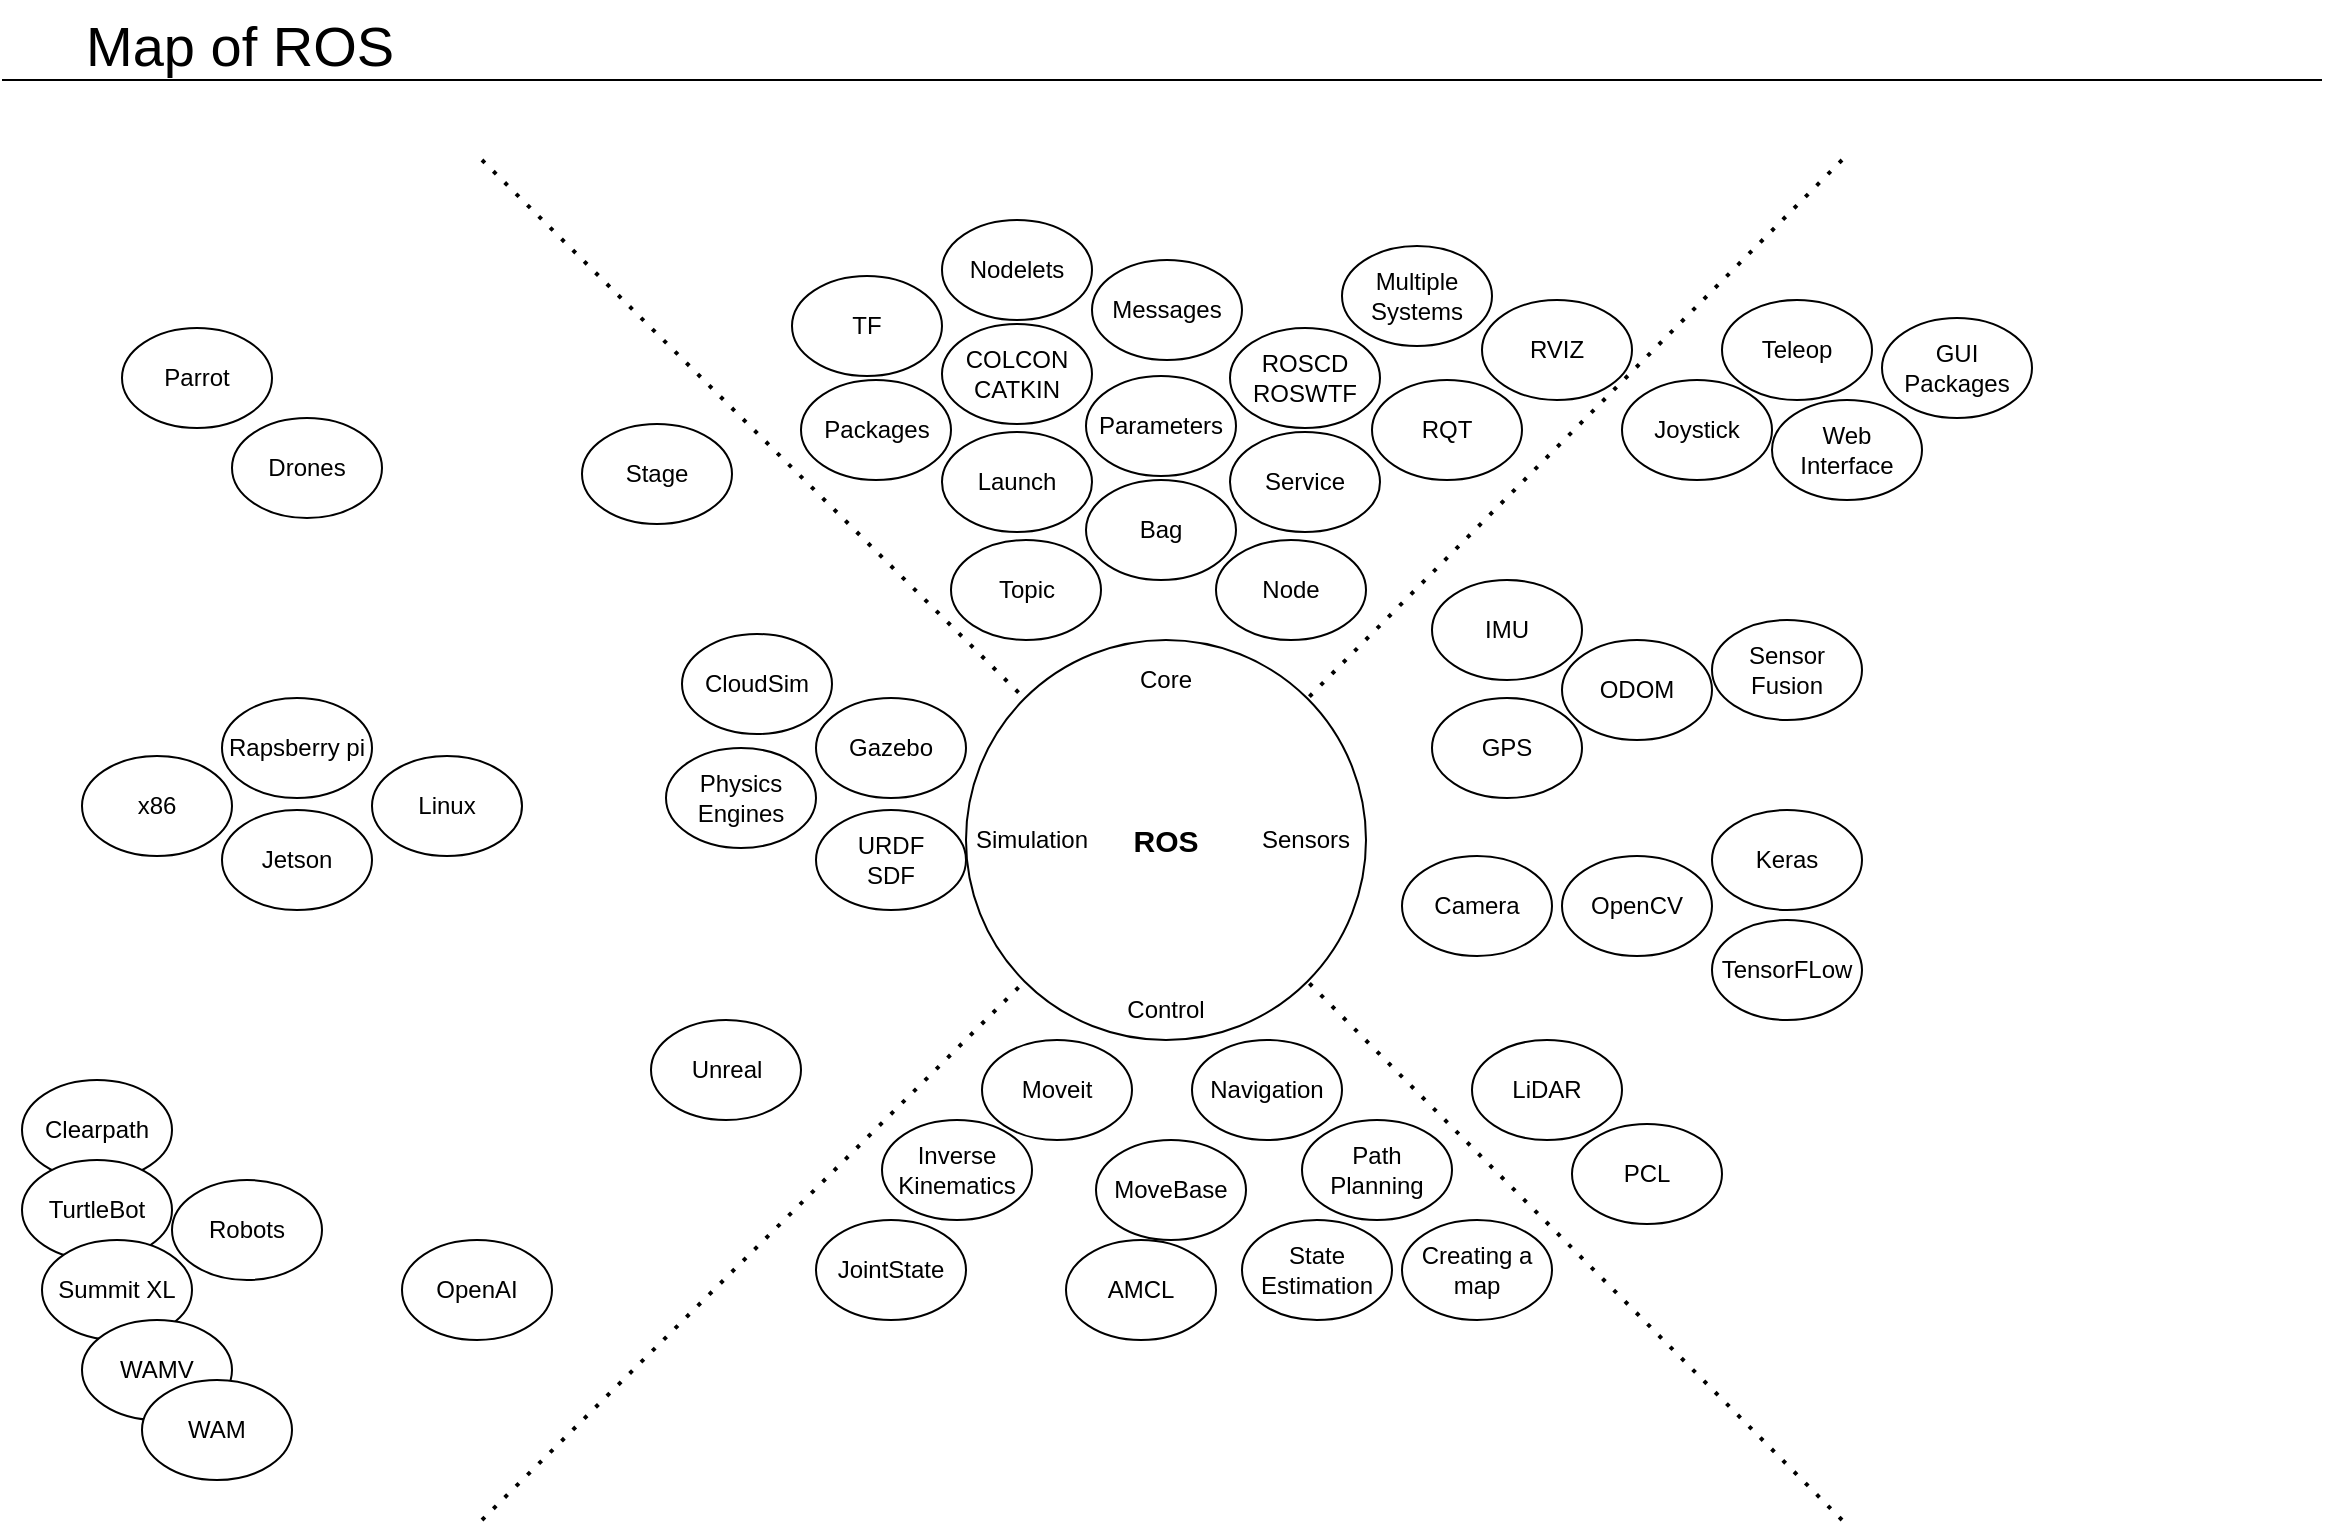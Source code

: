 <mxfile version="17.2.4" type="github">
  <diagram id="mYQ9v2PQexZrmUGCqody" name="Page-1">
    <mxGraphModel dx="808" dy="817" grid="1" gridSize="10" guides="1" tooltips="1" connect="1" arrows="1" fold="1" page="1" pageScale="1" pageWidth="1169" pageHeight="827" math="0" shadow="0">
      <root>
        <mxCell id="0" />
        <mxCell id="1" parent="0" />
        <mxCell id="TxHa8NDeIoHJXVEvTn0Z-2" value="" style="endArrow=none;html=1;rounded=0;" parent="1" edge="1">
          <mxGeometry width="50" height="50" relative="1" as="geometry">
            <mxPoint y="80" as="sourcePoint" />
            <mxPoint x="1160" y="80" as="targetPoint" />
          </mxGeometry>
        </mxCell>
        <mxCell id="TxHa8NDeIoHJXVEvTn0Z-3" value="Map of ROS" style="text;html=1;strokeColor=none;fillColor=none;align=left;verticalAlign=top;whiteSpace=wrap;rounded=0;fontSize=28;" parent="1" vertex="1">
          <mxGeometry x="40" y="40" width="400" height="30" as="geometry" />
        </mxCell>
        <mxCell id="MWNjnfaUYYlCfx7c9M3N-1" value="&lt;b&gt;&lt;font style=&quot;font-size: 15px&quot;&gt;ROS&lt;/font&gt;&lt;/b&gt;" style="ellipse;whiteSpace=wrap;html=1;aspect=fixed;" parent="1" vertex="1">
          <mxGeometry x="482" y="360" width="200" height="200" as="geometry" />
        </mxCell>
        <mxCell id="MWNjnfaUYYlCfx7c9M3N-2" value="" style="endArrow=none;dashed=1;html=1;dashPattern=1 3;strokeWidth=2;rounded=0;entryX=0;entryY=0;entryDx=0;entryDy=0;" parent="1" target="MWNjnfaUYYlCfx7c9M3N-1" edge="1">
          <mxGeometry width="50" height="50" relative="1" as="geometry">
            <mxPoint x="240" y="120" as="sourcePoint" />
            <mxPoint x="560" y="460" as="targetPoint" />
          </mxGeometry>
        </mxCell>
        <mxCell id="MWNjnfaUYYlCfx7c9M3N-3" value="" style="endArrow=none;dashed=1;html=1;dashPattern=1 3;strokeWidth=2;rounded=0;entryX=1;entryY=0;entryDx=0;entryDy=0;" parent="1" target="MWNjnfaUYYlCfx7c9M3N-1" edge="1">
          <mxGeometry width="50" height="50" relative="1" as="geometry">
            <mxPoint x="920" y="120" as="sourcePoint" />
            <mxPoint x="521.289" y="399.289" as="targetPoint" />
          </mxGeometry>
        </mxCell>
        <mxCell id="MWNjnfaUYYlCfx7c9M3N-4" value="" style="endArrow=none;dashed=1;html=1;dashPattern=1 3;strokeWidth=2;rounded=0;entryX=1;entryY=1;entryDx=0;entryDy=0;" parent="1" target="MWNjnfaUYYlCfx7c9M3N-1" edge="1">
          <mxGeometry width="50" height="50" relative="1" as="geometry">
            <mxPoint x="920" y="800" as="sourcePoint" />
            <mxPoint x="662.711" y="399.289" as="targetPoint" />
          </mxGeometry>
        </mxCell>
        <mxCell id="MWNjnfaUYYlCfx7c9M3N-5" value="" style="endArrow=none;dashed=1;html=1;dashPattern=1 3;strokeWidth=2;rounded=0;entryX=0;entryY=1;entryDx=0;entryDy=0;" parent="1" target="MWNjnfaUYYlCfx7c9M3N-1" edge="1">
          <mxGeometry width="50" height="50" relative="1" as="geometry">
            <mxPoint x="240" y="800" as="sourcePoint" />
            <mxPoint x="662.711" y="540.711" as="targetPoint" />
          </mxGeometry>
        </mxCell>
        <mxCell id="MWNjnfaUYYlCfx7c9M3N-6" value="Core" style="text;html=1;strokeColor=none;fillColor=none;align=center;verticalAlign=middle;whiteSpace=wrap;rounded=0;" parent="1" vertex="1">
          <mxGeometry x="552" y="365" width="60" height="30" as="geometry" />
        </mxCell>
        <mxCell id="MWNjnfaUYYlCfx7c9M3N-7" value="Sensors" style="text;html=1;strokeColor=none;fillColor=none;align=center;verticalAlign=middle;whiteSpace=wrap;rounded=0;" parent="1" vertex="1">
          <mxGeometry x="622" y="445" width="60" height="30" as="geometry" />
        </mxCell>
        <mxCell id="MWNjnfaUYYlCfx7c9M3N-8" value="Simulation" style="text;html=1;strokeColor=none;fillColor=none;align=center;verticalAlign=middle;whiteSpace=wrap;rounded=0;" parent="1" vertex="1">
          <mxGeometry x="485" y="445" width="60" height="30" as="geometry" />
        </mxCell>
        <mxCell id="MWNjnfaUYYlCfx7c9M3N-9" value="Control" style="text;html=1;strokeColor=none;fillColor=none;align=center;verticalAlign=middle;whiteSpace=wrap;rounded=0;" parent="1" vertex="1">
          <mxGeometry x="552" y="530" width="60" height="30" as="geometry" />
        </mxCell>
        <mxCell id="MWNjnfaUYYlCfx7c9M3N-11" value="Bag" style="ellipse;whiteSpace=wrap;html=1;" parent="1" vertex="1">
          <mxGeometry x="542" y="280" width="75" height="50" as="geometry" />
        </mxCell>
        <mxCell id="MWNjnfaUYYlCfx7c9M3N-14" value="Topic" style="ellipse;whiteSpace=wrap;html=1;" parent="1" vertex="1">
          <mxGeometry x="474.5" y="310" width="75" height="50" as="geometry" />
        </mxCell>
        <mxCell id="MWNjnfaUYYlCfx7c9M3N-15" value="Node" style="ellipse;whiteSpace=wrap;html=1;" parent="1" vertex="1">
          <mxGeometry x="607" y="310" width="75" height="50" as="geometry" />
        </mxCell>
        <mxCell id="MWNjnfaUYYlCfx7c9M3N-16" value="Service" style="ellipse;whiteSpace=wrap;html=1;" parent="1" vertex="1">
          <mxGeometry x="614" y="256" width="75" height="50" as="geometry" />
        </mxCell>
        <mxCell id="MWNjnfaUYYlCfx7c9M3N-17" value="Launch" style="ellipse;whiteSpace=wrap;html=1;" parent="1" vertex="1">
          <mxGeometry x="470" y="256" width="75" height="50" as="geometry" />
        </mxCell>
        <mxCell id="MWNjnfaUYYlCfx7c9M3N-18" value="IMU" style="ellipse;whiteSpace=wrap;html=1;" parent="1" vertex="1">
          <mxGeometry x="715" y="330" width="75" height="50" as="geometry" />
        </mxCell>
        <mxCell id="MWNjnfaUYYlCfx7c9M3N-19" value="GPS" style="ellipse;whiteSpace=wrap;html=1;" parent="1" vertex="1">
          <mxGeometry x="715" y="389" width="75" height="50" as="geometry" />
        </mxCell>
        <mxCell id="MWNjnfaUYYlCfx7c9M3N-20" value="Camera" style="ellipse;whiteSpace=wrap;html=1;" parent="1" vertex="1">
          <mxGeometry x="700" y="468" width="75" height="50" as="geometry" />
        </mxCell>
        <mxCell id="MWNjnfaUYYlCfx7c9M3N-21" value="LiDAR" style="ellipse;whiteSpace=wrap;html=1;" parent="1" vertex="1">
          <mxGeometry x="735" y="560" width="75" height="50" as="geometry" />
        </mxCell>
        <mxCell id="MWNjnfaUYYlCfx7c9M3N-22" value="JointState" style="ellipse;whiteSpace=wrap;html=1;" parent="1" vertex="1">
          <mxGeometry x="407" y="650" width="75" height="50" as="geometry" />
        </mxCell>
        <mxCell id="MWNjnfaUYYlCfx7c9M3N-23" value="PCL" style="ellipse;whiteSpace=wrap;html=1;" parent="1" vertex="1">
          <mxGeometry x="785" y="602" width="75" height="50" as="geometry" />
        </mxCell>
        <mxCell id="MWNjnfaUYYlCfx7c9M3N-24" value="Gazebo" style="ellipse;whiteSpace=wrap;html=1;" parent="1" vertex="1">
          <mxGeometry x="407" y="389" width="75" height="50" as="geometry" />
        </mxCell>
        <mxCell id="MWNjnfaUYYlCfx7c9M3N-25" value="Packages" style="ellipse;whiteSpace=wrap;html=1;" parent="1" vertex="1">
          <mxGeometry x="399.5" y="230" width="75" height="50" as="geometry" />
        </mxCell>
        <mxCell id="MWNjnfaUYYlCfx7c9M3N-26" value="COLCON CATKIN" style="ellipse;whiteSpace=wrap;html=1;" parent="1" vertex="1">
          <mxGeometry x="470" y="202" width="75" height="50" as="geometry" />
        </mxCell>
        <mxCell id="MWNjnfaUYYlCfx7c9M3N-27" value="RVIZ" style="ellipse;whiteSpace=wrap;html=1;" parent="1" vertex="1">
          <mxGeometry x="740" y="190" width="75" height="50" as="geometry" />
        </mxCell>
        <mxCell id="MWNjnfaUYYlCfx7c9M3N-28" value="RQT" style="ellipse;whiteSpace=wrap;html=1;" parent="1" vertex="1">
          <mxGeometry x="685" y="230" width="75" height="50" as="geometry" />
        </mxCell>
        <mxCell id="MWNjnfaUYYlCfx7c9M3N-29" value="Moveit" style="ellipse;whiteSpace=wrap;html=1;" parent="1" vertex="1">
          <mxGeometry x="490" y="560" width="75" height="50" as="geometry" />
        </mxCell>
        <mxCell id="MWNjnfaUYYlCfx7c9M3N-30" value="Parameters" style="ellipse;whiteSpace=wrap;html=1;" parent="1" vertex="1">
          <mxGeometry x="542" y="228" width="75" height="50" as="geometry" />
        </mxCell>
        <mxCell id="MWNjnfaUYYlCfx7c9M3N-31" value="Messages" style="ellipse;whiteSpace=wrap;html=1;" parent="1" vertex="1">
          <mxGeometry x="545" y="170" width="75" height="50" as="geometry" />
        </mxCell>
        <mxCell id="MWNjnfaUYYlCfx7c9M3N-32" value="ROSCD&lt;br&gt;ROSWTF" style="ellipse;whiteSpace=wrap;html=1;" parent="1" vertex="1">
          <mxGeometry x="614" y="204" width="75" height="50" as="geometry" />
        </mxCell>
        <mxCell id="MWNjnfaUYYlCfx7c9M3N-33" value="URDF&lt;br&gt;SDF" style="ellipse;whiteSpace=wrap;html=1;" parent="1" vertex="1">
          <mxGeometry x="407" y="445" width="75" height="50" as="geometry" />
        </mxCell>
        <mxCell id="MWNjnfaUYYlCfx7c9M3N-34" value="OpenCV" style="ellipse;whiteSpace=wrap;html=1;" parent="1" vertex="1">
          <mxGeometry x="780" y="468" width="75" height="50" as="geometry" />
        </mxCell>
        <mxCell id="MWNjnfaUYYlCfx7c9M3N-35" value="Navigation" style="ellipse;whiteSpace=wrap;html=1;" parent="1" vertex="1">
          <mxGeometry x="595" y="560" width="75" height="50" as="geometry" />
        </mxCell>
        <mxCell id="MWNjnfaUYYlCfx7c9M3N-36" value="TF" style="ellipse;whiteSpace=wrap;html=1;" parent="1" vertex="1">
          <mxGeometry x="395" y="178" width="75" height="50" as="geometry" />
        </mxCell>
        <mxCell id="MWNjnfaUYYlCfx7c9M3N-37" value="Multiple Systems" style="ellipse;whiteSpace=wrap;html=1;" parent="1" vertex="1">
          <mxGeometry x="670" y="163" width="75" height="50" as="geometry" />
        </mxCell>
        <mxCell id="MWNjnfaUYYlCfx7c9M3N-38" value="CloudSim" style="ellipse;whiteSpace=wrap;html=1;" parent="1" vertex="1">
          <mxGeometry x="340" y="357" width="75" height="50" as="geometry" />
        </mxCell>
        <mxCell id="MWNjnfaUYYlCfx7c9M3N-39" value="Physics&lt;br&gt;Engines" style="ellipse;whiteSpace=wrap;html=1;" parent="1" vertex="1">
          <mxGeometry x="332" y="414" width="75" height="50" as="geometry" />
        </mxCell>
        <mxCell id="MWNjnfaUYYlCfx7c9M3N-40" value="Nodelets" style="ellipse;whiteSpace=wrap;html=1;" parent="1" vertex="1">
          <mxGeometry x="470" y="150" width="75" height="50" as="geometry" />
        </mxCell>
        <mxCell id="MWNjnfaUYYlCfx7c9M3N-41" value="Path Planning" style="ellipse;whiteSpace=wrap;html=1;" parent="1" vertex="1">
          <mxGeometry x="650" y="600" width="75" height="50" as="geometry" />
        </mxCell>
        <mxCell id="MWNjnfaUYYlCfx7c9M3N-42" value="Creating a map" style="ellipse;whiteSpace=wrap;html=1;" parent="1" vertex="1">
          <mxGeometry x="700" y="650" width="75" height="50" as="geometry" />
        </mxCell>
        <mxCell id="MWNjnfaUYYlCfx7c9M3N-43" value="MoveBase" style="ellipse;whiteSpace=wrap;html=1;" parent="1" vertex="1">
          <mxGeometry x="547" y="610" width="75" height="50" as="geometry" />
        </mxCell>
        <mxCell id="MWNjnfaUYYlCfx7c9M3N-44" value="Sensor Fusion" style="ellipse;whiteSpace=wrap;html=1;" parent="1" vertex="1">
          <mxGeometry x="855" y="350" width="75" height="50" as="geometry" />
        </mxCell>
        <mxCell id="MWNjnfaUYYlCfx7c9M3N-45" value="ODOM" style="ellipse;whiteSpace=wrap;html=1;" parent="1" vertex="1">
          <mxGeometry x="780" y="360" width="75" height="50" as="geometry" />
        </mxCell>
        <mxCell id="MWNjnfaUYYlCfx7c9M3N-46" value="Joystick" style="ellipse;whiteSpace=wrap;html=1;" parent="1" vertex="1">
          <mxGeometry x="810" y="230" width="75" height="50" as="geometry" />
        </mxCell>
        <mxCell id="MWNjnfaUYYlCfx7c9M3N-47" value="Teleop" style="ellipse;whiteSpace=wrap;html=1;" parent="1" vertex="1">
          <mxGeometry x="860" y="190" width="75" height="50" as="geometry" />
        </mxCell>
        <mxCell id="MWNjnfaUYYlCfx7c9M3N-48" value="Stage" style="ellipse;whiteSpace=wrap;html=1;" parent="1" vertex="1">
          <mxGeometry x="290" y="252" width="75" height="50" as="geometry" />
        </mxCell>
        <mxCell id="MWNjnfaUYYlCfx7c9M3N-49" value="Unreal" style="ellipse;whiteSpace=wrap;html=1;" parent="1" vertex="1">
          <mxGeometry x="324.5" y="550" width="75" height="50" as="geometry" />
        </mxCell>
        <mxCell id="MWNjnfaUYYlCfx7c9M3N-50" value="Inverse Kinematics" style="ellipse;whiteSpace=wrap;html=1;" parent="1" vertex="1">
          <mxGeometry x="440" y="600" width="75" height="50" as="geometry" />
        </mxCell>
        <mxCell id="MWNjnfaUYYlCfx7c9M3N-51" value="State Estimation" style="ellipse;whiteSpace=wrap;html=1;" parent="1" vertex="1">
          <mxGeometry x="620" y="650" width="75" height="50" as="geometry" />
        </mxCell>
        <mxCell id="MWNjnfaUYYlCfx7c9M3N-52" value="GUI Packages" style="ellipse;whiteSpace=wrap;html=1;" parent="1" vertex="1">
          <mxGeometry x="940" y="199" width="75" height="50" as="geometry" />
        </mxCell>
        <mxCell id="MWNjnfaUYYlCfx7c9M3N-53" value="Web Interface" style="ellipse;whiteSpace=wrap;html=1;" parent="1" vertex="1">
          <mxGeometry x="885" y="240" width="75" height="50" as="geometry" />
        </mxCell>
        <mxCell id="MWNjnfaUYYlCfx7c9M3N-54" value="Robots" style="ellipse;whiteSpace=wrap;html=1;" parent="1" vertex="1">
          <mxGeometry x="85" y="630" width="75" height="50" as="geometry" />
        </mxCell>
        <mxCell id="MWNjnfaUYYlCfx7c9M3N-55" value="Clearpath" style="ellipse;whiteSpace=wrap;html=1;" parent="1" vertex="1">
          <mxGeometry x="10" y="580" width="75" height="50" as="geometry" />
        </mxCell>
        <mxCell id="MWNjnfaUYYlCfx7c9M3N-56" value="TurtleBot" style="ellipse;whiteSpace=wrap;html=1;" parent="1" vertex="1">
          <mxGeometry x="10" y="620" width="75" height="50" as="geometry" />
        </mxCell>
        <mxCell id="MWNjnfaUYYlCfx7c9M3N-57" value="Drones" style="ellipse;whiteSpace=wrap;html=1;" parent="1" vertex="1">
          <mxGeometry x="115" y="249" width="75" height="50" as="geometry" />
        </mxCell>
        <mxCell id="MWNjnfaUYYlCfx7c9M3N-58" value="Linux" style="ellipse;whiteSpace=wrap;html=1;" parent="1" vertex="1">
          <mxGeometry x="185" y="418" width="75" height="50" as="geometry" />
        </mxCell>
        <mxCell id="MWNjnfaUYYlCfx7c9M3N-59" value="Rapsberry pi" style="ellipse;whiteSpace=wrap;html=1;" parent="1" vertex="1">
          <mxGeometry x="110" y="389" width="75" height="50" as="geometry" />
        </mxCell>
        <mxCell id="MWNjnfaUYYlCfx7c9M3N-60" value="Jetson" style="ellipse;whiteSpace=wrap;html=1;" parent="1" vertex="1">
          <mxGeometry x="110" y="445" width="75" height="50" as="geometry" />
        </mxCell>
        <mxCell id="MWNjnfaUYYlCfx7c9M3N-61" value="x86" style="ellipse;whiteSpace=wrap;html=1;" parent="1" vertex="1">
          <mxGeometry x="40" y="418" width="75" height="50" as="geometry" />
        </mxCell>
        <mxCell id="wjIrcY8TM1LImqf2KLqx-1" value="AMCL" style="ellipse;whiteSpace=wrap;html=1;" parent="1" vertex="1">
          <mxGeometry x="532" y="660" width="75" height="50" as="geometry" />
        </mxCell>
        <mxCell id="wjIrcY8TM1LImqf2KLqx-2" value="OpenAI" style="ellipse;whiteSpace=wrap;html=1;" parent="1" vertex="1">
          <mxGeometry x="200" y="660" width="75" height="50" as="geometry" />
        </mxCell>
        <mxCell id="wjIrcY8TM1LImqf2KLqx-3" value="Keras" style="ellipse;whiteSpace=wrap;html=1;" parent="1" vertex="1">
          <mxGeometry x="855" y="445" width="75" height="50" as="geometry" />
        </mxCell>
        <mxCell id="wjIrcY8TM1LImqf2KLqx-4" value="TensorFLow" style="ellipse;whiteSpace=wrap;html=1;" parent="1" vertex="1">
          <mxGeometry x="855" y="500" width="75" height="50" as="geometry" />
        </mxCell>
        <mxCell id="wjIrcY8TM1LImqf2KLqx-6" value="Summit XL" style="ellipse;whiteSpace=wrap;html=1;" parent="1" vertex="1">
          <mxGeometry x="20" y="660" width="75" height="50" as="geometry" />
        </mxCell>
        <mxCell id="wjIrcY8TM1LImqf2KLqx-7" value="Parrot" style="ellipse;whiteSpace=wrap;html=1;" parent="1" vertex="1">
          <mxGeometry x="60" y="204" width="75" height="50" as="geometry" />
        </mxCell>
        <mxCell id="wjIrcY8TM1LImqf2KLqx-9" value="WAMV" style="ellipse;whiteSpace=wrap;html=1;" parent="1" vertex="1">
          <mxGeometry x="40" y="700" width="75" height="50" as="geometry" />
        </mxCell>
        <mxCell id="wjIrcY8TM1LImqf2KLqx-10" value="WAM" style="ellipse;whiteSpace=wrap;html=1;" parent="1" vertex="1">
          <mxGeometry x="70" y="730" width="75" height="50" as="geometry" />
        </mxCell>
      </root>
    </mxGraphModel>
  </diagram>
</mxfile>
